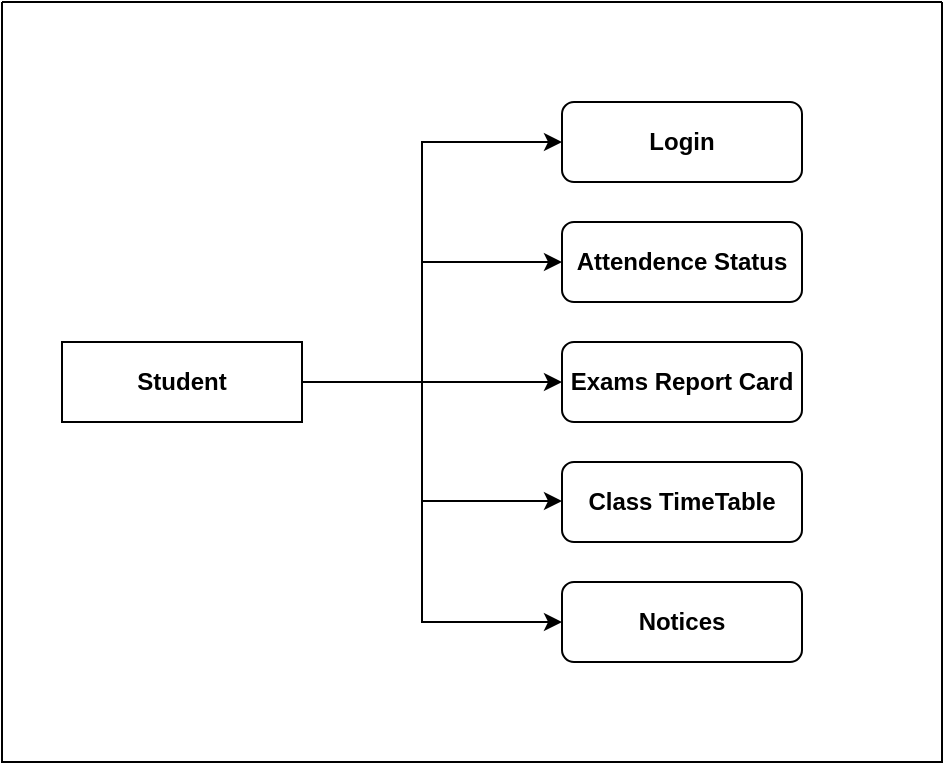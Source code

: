 <mxfile version="22.1.21" type="device">
  <diagram name="Page-1" id="N93r5G_dNk-M3R1c1HVz">
    <mxGraphModel dx="1050" dy="669" grid="1" gridSize="10" guides="1" tooltips="1" connect="1" arrows="1" fold="1" page="1" pageScale="1" pageWidth="850" pageHeight="1100" math="0" shadow="0">
      <root>
        <mxCell id="0" />
        <mxCell id="1" parent="0" />
        <mxCell id="Jrpe-EjWky9n_vVzmWQL-1" value="&lt;b&gt;Student&lt;/b&gt;" style="rounded=0;whiteSpace=wrap;html=1;" vertex="1" parent="1">
          <mxGeometry x="70" y="380" width="120" height="40" as="geometry" />
        </mxCell>
        <mxCell id="Jrpe-EjWky9n_vVzmWQL-3" value="&lt;b&gt;Login&lt;/b&gt;" style="rounded=1;whiteSpace=wrap;html=1;" vertex="1" parent="1">
          <mxGeometry x="320" y="260" width="120" height="40" as="geometry" />
        </mxCell>
        <mxCell id="Jrpe-EjWky9n_vVzmWQL-5" value="" style="endArrow=classic;html=1;rounded=0;exitX=1;exitY=0.5;exitDx=0;exitDy=0;" edge="1" parent="1" source="Jrpe-EjWky9n_vVzmWQL-1">
          <mxGeometry width="50" height="50" relative="1" as="geometry">
            <mxPoint x="250" y="340" as="sourcePoint" />
            <mxPoint x="320" y="400" as="targetPoint" />
            <Array as="points">
              <mxPoint x="250" y="400" />
            </Array>
          </mxGeometry>
        </mxCell>
        <mxCell id="Jrpe-EjWky9n_vVzmWQL-7" value="&lt;b&gt;Attendence Status&lt;/b&gt;" style="rounded=1;whiteSpace=wrap;html=1;" vertex="1" parent="1">
          <mxGeometry x="320" y="320" width="120" height="40" as="geometry" />
        </mxCell>
        <mxCell id="Jrpe-EjWky9n_vVzmWQL-8" value="&lt;b&gt;Exams Report Card&lt;/b&gt;" style="rounded=1;whiteSpace=wrap;html=1;" vertex="1" parent="1">
          <mxGeometry x="320" y="380" width="120" height="40" as="geometry" />
        </mxCell>
        <mxCell id="Jrpe-EjWky9n_vVzmWQL-9" value="&lt;b&gt;Class TimeTable&lt;/b&gt;" style="rounded=1;whiteSpace=wrap;html=1;" vertex="1" parent="1">
          <mxGeometry x="320" y="440" width="120" height="40" as="geometry" />
        </mxCell>
        <mxCell id="Jrpe-EjWky9n_vVzmWQL-10" value="&lt;b&gt;Notices&lt;/b&gt;" style="rounded=1;whiteSpace=wrap;html=1;" vertex="1" parent="1">
          <mxGeometry x="320" y="500" width="120" height="40" as="geometry" />
        </mxCell>
        <mxCell id="Jrpe-EjWky9n_vVzmWQL-11" value="" style="endArrow=classic;html=1;rounded=0;entryX=0;entryY=0.5;entryDx=0;entryDy=0;" edge="1" parent="1" target="Jrpe-EjWky9n_vVzmWQL-3">
          <mxGeometry width="50" height="50" relative="1" as="geometry">
            <mxPoint x="250" y="400" as="sourcePoint" />
            <mxPoint x="330" y="410" as="targetPoint" />
            <Array as="points">
              <mxPoint x="250" y="280" />
            </Array>
          </mxGeometry>
        </mxCell>
        <mxCell id="Jrpe-EjWky9n_vVzmWQL-12" value="" style="endArrow=classic;html=1;rounded=0;entryX=0;entryY=0.5;entryDx=0;entryDy=0;" edge="1" parent="1">
          <mxGeometry width="50" height="50" relative="1" as="geometry">
            <mxPoint x="250" y="400" as="sourcePoint" />
            <mxPoint x="320" y="520" as="targetPoint" />
            <Array as="points">
              <mxPoint x="250" y="520" />
            </Array>
          </mxGeometry>
        </mxCell>
        <mxCell id="Jrpe-EjWky9n_vVzmWQL-13" value="" style="endArrow=classic;html=1;rounded=0;entryX=0;entryY=0.5;entryDx=0;entryDy=0;" edge="1" parent="1" target="Jrpe-EjWky9n_vVzmWQL-7">
          <mxGeometry width="50" height="50" relative="1" as="geometry">
            <mxPoint x="250" y="340" as="sourcePoint" />
            <mxPoint x="330" y="410" as="targetPoint" />
            <Array as="points" />
          </mxGeometry>
        </mxCell>
        <mxCell id="Jrpe-EjWky9n_vVzmWQL-14" value="" style="endArrow=classic;html=1;rounded=0;entryX=0;entryY=0.5;entryDx=0;entryDy=0;" edge="1" parent="1">
          <mxGeometry width="50" height="50" relative="1" as="geometry">
            <mxPoint x="250" y="459.5" as="sourcePoint" />
            <mxPoint x="320" y="459.5" as="targetPoint" />
            <Array as="points" />
          </mxGeometry>
        </mxCell>
        <mxCell id="Jrpe-EjWky9n_vVzmWQL-15" value="" style="swimlane;startSize=0;" vertex="1" parent="1">
          <mxGeometry x="40" y="210" width="470" height="380" as="geometry" />
        </mxCell>
      </root>
    </mxGraphModel>
  </diagram>
</mxfile>
